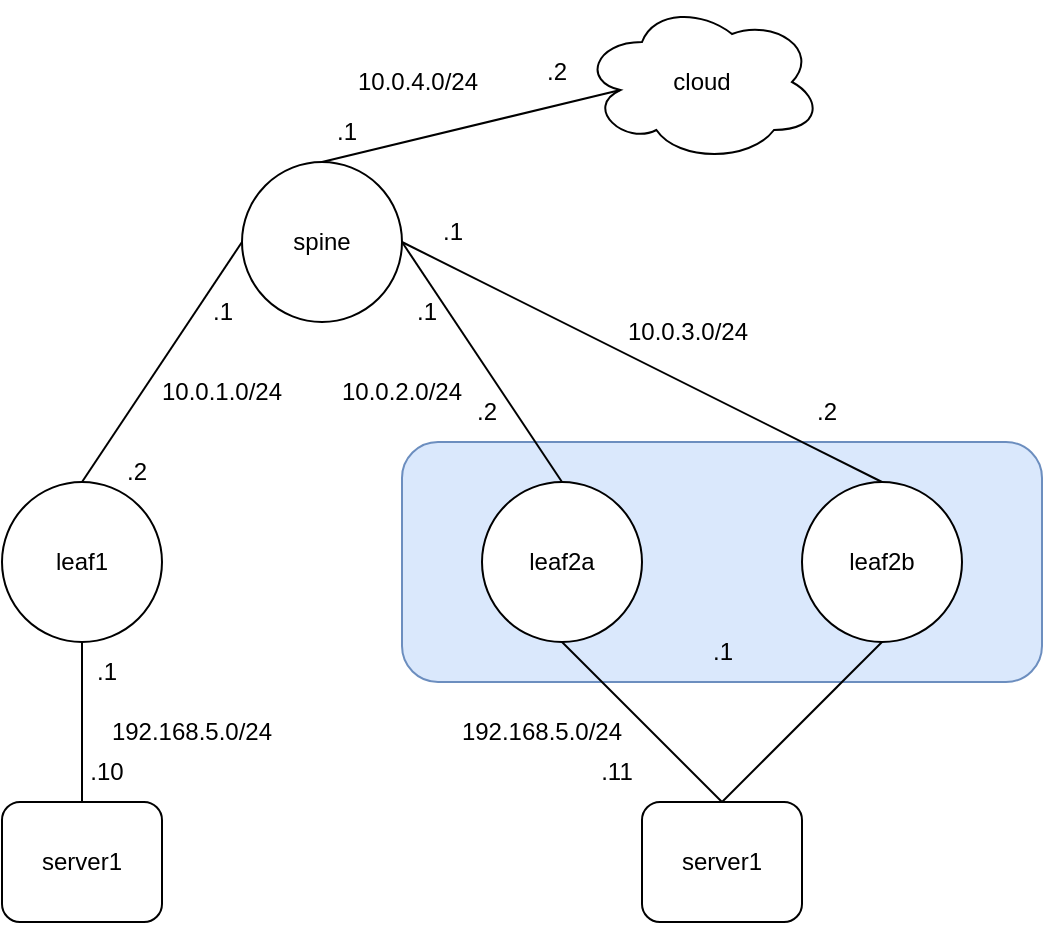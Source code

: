 <mxfile version="15.8.3" type="github">
  <diagram id="axcDbGKzzqpzkaZa_wmz" name="Page-1">
    <mxGraphModel dx="516" dy="278" grid="1" gridSize="10" guides="1" tooltips="1" connect="1" arrows="1" fold="1" page="1" pageScale="1" pageWidth="850" pageHeight="1100" math="0" shadow="0">
      <root>
        <mxCell id="0" />
        <mxCell id="1" parent="0" />
        <mxCell id="hd0M6olZEAg69DOeF42a-16" value="" style="rounded=1;whiteSpace=wrap;html=1;fillColor=#dae8fc;strokeColor=#6c8ebf;" vertex="1" parent="1">
          <mxGeometry x="400" y="260" width="320" height="120" as="geometry" />
        </mxCell>
        <mxCell id="hd0M6olZEAg69DOeF42a-1" value="spine" style="ellipse;whiteSpace=wrap;html=1;aspect=fixed;" vertex="1" parent="1">
          <mxGeometry x="320" y="120" width="80" height="80" as="geometry" />
        </mxCell>
        <mxCell id="hd0M6olZEAg69DOeF42a-10" style="rounded=0;orthogonalLoop=1;jettySize=auto;html=1;exitX=0.5;exitY=0;exitDx=0;exitDy=0;entryX=0;entryY=0.5;entryDx=0;entryDy=0;endArrow=none;endFill=0;" edge="1" parent="1" source="hd0M6olZEAg69DOeF42a-2" target="hd0M6olZEAg69DOeF42a-1">
          <mxGeometry relative="1" as="geometry" />
        </mxCell>
        <mxCell id="hd0M6olZEAg69DOeF42a-2" value="leaf1" style="ellipse;whiteSpace=wrap;html=1;aspect=fixed;" vertex="1" parent="1">
          <mxGeometry x="200" y="280" width="80" height="80" as="geometry" />
        </mxCell>
        <mxCell id="hd0M6olZEAg69DOeF42a-11" style="rounded=0;orthogonalLoop=1;jettySize=auto;html=1;exitX=0.5;exitY=0;exitDx=0;exitDy=0;entryX=1;entryY=0.5;entryDx=0;entryDy=0;endArrow=none;endFill=0;" edge="1" parent="1" source="hd0M6olZEAg69DOeF42a-3" target="hd0M6olZEAg69DOeF42a-1">
          <mxGeometry relative="1" as="geometry" />
        </mxCell>
        <mxCell id="hd0M6olZEAg69DOeF42a-3" value="leaf2a" style="ellipse;whiteSpace=wrap;html=1;aspect=fixed;" vertex="1" parent="1">
          <mxGeometry x="440" y="280" width="80" height="80" as="geometry" />
        </mxCell>
        <mxCell id="hd0M6olZEAg69DOeF42a-12" style="rounded=0;orthogonalLoop=1;jettySize=auto;html=1;exitX=0.5;exitY=0;exitDx=0;exitDy=0;entryX=1;entryY=0.5;entryDx=0;entryDy=0;endArrow=none;endFill=0;" edge="1" parent="1" source="hd0M6olZEAg69DOeF42a-4" target="hd0M6olZEAg69DOeF42a-1">
          <mxGeometry relative="1" as="geometry" />
        </mxCell>
        <mxCell id="hd0M6olZEAg69DOeF42a-4" value="leaf2b" style="ellipse;whiteSpace=wrap;html=1;aspect=fixed;" vertex="1" parent="1">
          <mxGeometry x="600" y="280" width="80" height="80" as="geometry" />
        </mxCell>
        <mxCell id="hd0M6olZEAg69DOeF42a-15" style="edgeStyle=none;rounded=0;orthogonalLoop=1;jettySize=auto;html=1;exitX=0.5;exitY=0;exitDx=0;exitDy=0;entryX=0.5;entryY=1;entryDx=0;entryDy=0;endArrow=none;endFill=0;" edge="1" parent="1" source="hd0M6olZEAg69DOeF42a-5" target="hd0M6olZEAg69DOeF42a-2">
          <mxGeometry relative="1" as="geometry" />
        </mxCell>
        <mxCell id="hd0M6olZEAg69DOeF42a-5" value="server1" style="rounded=1;whiteSpace=wrap;html=1;" vertex="1" parent="1">
          <mxGeometry x="200" y="440" width="80" height="60" as="geometry" />
        </mxCell>
        <mxCell id="hd0M6olZEAg69DOeF42a-13" style="edgeStyle=none;rounded=0;orthogonalLoop=1;jettySize=auto;html=1;exitX=0.5;exitY=0;exitDx=0;exitDy=0;entryX=0.5;entryY=1;entryDx=0;entryDy=0;endArrow=none;endFill=0;" edge="1" parent="1" source="hd0M6olZEAg69DOeF42a-6" target="hd0M6olZEAg69DOeF42a-3">
          <mxGeometry relative="1" as="geometry" />
        </mxCell>
        <mxCell id="hd0M6olZEAg69DOeF42a-14" style="edgeStyle=none;rounded=0;orthogonalLoop=1;jettySize=auto;html=1;exitX=0.5;exitY=0;exitDx=0;exitDy=0;entryX=0.5;entryY=1;entryDx=0;entryDy=0;endArrow=none;endFill=0;" edge="1" parent="1" source="hd0M6olZEAg69DOeF42a-6" target="hd0M6olZEAg69DOeF42a-4">
          <mxGeometry relative="1" as="geometry" />
        </mxCell>
        <mxCell id="hd0M6olZEAg69DOeF42a-6" value="server1" style="rounded=1;whiteSpace=wrap;html=1;" vertex="1" parent="1">
          <mxGeometry x="520" y="440" width="80" height="60" as="geometry" />
        </mxCell>
        <mxCell id="hd0M6olZEAg69DOeF42a-7" value="cloud" style="ellipse;shape=cloud;whiteSpace=wrap;html=1;" vertex="1" parent="1">
          <mxGeometry x="490" y="40" width="120" height="80" as="geometry" />
        </mxCell>
        <mxCell id="hd0M6olZEAg69DOeF42a-9" value="" style="endArrow=none;html=1;rounded=0;entryX=0.16;entryY=0.55;entryDx=0;entryDy=0;entryPerimeter=0;exitX=0.5;exitY=0;exitDx=0;exitDy=0;" edge="1" parent="1" source="hd0M6olZEAg69DOeF42a-1" target="hd0M6olZEAg69DOeF42a-7">
          <mxGeometry width="50" height="50" relative="1" as="geometry">
            <mxPoint x="400" y="280" as="sourcePoint" />
            <mxPoint x="450" y="230" as="targetPoint" />
          </mxGeometry>
        </mxCell>
        <mxCell id="hd0M6olZEAg69DOeF42a-17" value="10.0.2.0/24" style="text;html=1;strokeColor=none;fillColor=none;align=center;verticalAlign=middle;whiteSpace=wrap;rounded=0;" vertex="1" parent="1">
          <mxGeometry x="370" y="220" width="60" height="30" as="geometry" />
        </mxCell>
        <mxCell id="hd0M6olZEAg69DOeF42a-18" value="10.0.3.0/24" style="text;html=1;strokeColor=none;fillColor=none;align=center;verticalAlign=middle;whiteSpace=wrap;rounded=0;" vertex="1" parent="1">
          <mxGeometry x="512.5" y="190" width="60" height="30" as="geometry" />
        </mxCell>
        <mxCell id="hd0M6olZEAg69DOeF42a-19" value="10.0.1.0/24" style="text;html=1;strokeColor=none;fillColor=none;align=center;verticalAlign=middle;whiteSpace=wrap;rounded=0;" vertex="1" parent="1">
          <mxGeometry x="280" y="220" width="60" height="30" as="geometry" />
        </mxCell>
        <mxCell id="hd0M6olZEAg69DOeF42a-20" value="192.168.5.0/24" style="text;html=1;strokeColor=none;fillColor=none;align=center;verticalAlign=middle;whiteSpace=wrap;rounded=0;" vertex="1" parent="1">
          <mxGeometry x="250" y="390" width="90" height="30" as="geometry" />
        </mxCell>
        <mxCell id="hd0M6olZEAg69DOeF42a-22" value=".1" style="text;html=1;strokeColor=none;fillColor=none;align=center;verticalAlign=middle;whiteSpace=wrap;rounded=0;" vertex="1" parent="1">
          <mxGeometry x="547.5" y="350" width="25" height="30" as="geometry" />
        </mxCell>
        <mxCell id="hd0M6olZEAg69DOeF42a-23" value=".1" style="text;html=1;strokeColor=none;fillColor=none;align=center;verticalAlign=middle;whiteSpace=wrap;rounded=0;" vertex="1" parent="1">
          <mxGeometry x="240" y="360" width="25" height="30" as="geometry" />
        </mxCell>
        <mxCell id="hd0M6olZEAg69DOeF42a-24" value=".1" style="text;html=1;strokeColor=none;fillColor=none;align=center;verticalAlign=middle;whiteSpace=wrap;rounded=0;" vertex="1" parent="1">
          <mxGeometry x="297.5" y="180" width="25" height="30" as="geometry" />
        </mxCell>
        <mxCell id="hd0M6olZEAg69DOeF42a-25" value=".1" style="text;html=1;strokeColor=none;fillColor=none;align=center;verticalAlign=middle;whiteSpace=wrap;rounded=0;" vertex="1" parent="1">
          <mxGeometry x="400" y="180" width="25" height="30" as="geometry" />
        </mxCell>
        <mxCell id="hd0M6olZEAg69DOeF42a-26" value=".1" style="text;html=1;strokeColor=none;fillColor=none;align=center;verticalAlign=middle;whiteSpace=wrap;rounded=0;" vertex="1" parent="1">
          <mxGeometry x="413" y="140" width="25" height="30" as="geometry" />
        </mxCell>
        <mxCell id="hd0M6olZEAg69DOeF42a-27" value=".1" style="text;html=1;strokeColor=none;fillColor=none;align=center;verticalAlign=middle;whiteSpace=wrap;rounded=0;" vertex="1" parent="1">
          <mxGeometry x="360" y="90" width="25" height="30" as="geometry" />
        </mxCell>
        <mxCell id="hd0M6olZEAg69DOeF42a-28" value="10.0.4.0/24" style="text;html=1;strokeColor=none;fillColor=none;align=center;verticalAlign=middle;whiteSpace=wrap;rounded=0;" vertex="1" parent="1">
          <mxGeometry x="378" y="65" width="60" height="30" as="geometry" />
        </mxCell>
        <mxCell id="hd0M6olZEAg69DOeF42a-29" value=".2" style="text;html=1;strokeColor=none;fillColor=none;align=center;verticalAlign=middle;whiteSpace=wrap;rounded=0;" vertex="1" parent="1">
          <mxGeometry x="465" y="60" width="25" height="30" as="geometry" />
        </mxCell>
        <mxCell id="hd0M6olZEAg69DOeF42a-30" value=".2" style="text;html=1;strokeColor=none;fillColor=none;align=center;verticalAlign=middle;whiteSpace=wrap;rounded=0;" vertex="1" parent="1">
          <mxGeometry x="430" y="230" width="25" height="30" as="geometry" />
        </mxCell>
        <mxCell id="hd0M6olZEAg69DOeF42a-31" value=".2" style="text;html=1;strokeColor=none;fillColor=none;align=center;verticalAlign=middle;whiteSpace=wrap;rounded=0;" vertex="1" parent="1">
          <mxGeometry x="600" y="230" width="25" height="30" as="geometry" />
        </mxCell>
        <mxCell id="hd0M6olZEAg69DOeF42a-32" value=".2" style="text;html=1;strokeColor=none;fillColor=none;align=center;verticalAlign=middle;whiteSpace=wrap;rounded=0;" vertex="1" parent="1">
          <mxGeometry x="255" y="260" width="25" height="30" as="geometry" />
        </mxCell>
        <mxCell id="hd0M6olZEAg69DOeF42a-33" value=".10" style="text;html=1;strokeColor=none;fillColor=none;align=center;verticalAlign=middle;whiteSpace=wrap;rounded=0;" vertex="1" parent="1">
          <mxGeometry x="240" y="410" width="25" height="30" as="geometry" />
        </mxCell>
        <mxCell id="hd0M6olZEAg69DOeF42a-34" value=".11" style="text;html=1;strokeColor=none;fillColor=none;align=center;verticalAlign=middle;whiteSpace=wrap;rounded=0;" vertex="1" parent="1">
          <mxGeometry x="495" y="410" width="25" height="30" as="geometry" />
        </mxCell>
        <mxCell id="hd0M6olZEAg69DOeF42a-35" value="192.168.5.0/24" style="text;html=1;strokeColor=none;fillColor=none;align=center;verticalAlign=middle;whiteSpace=wrap;rounded=0;" vertex="1" parent="1">
          <mxGeometry x="425" y="390" width="90" height="30" as="geometry" />
        </mxCell>
      </root>
    </mxGraphModel>
  </diagram>
</mxfile>
